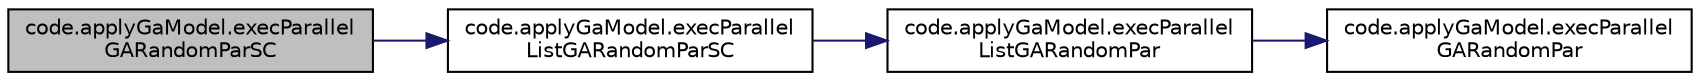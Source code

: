 digraph "code.applyGaModel.execParallelGARandomParSC"
{
  edge [fontname="Helvetica",fontsize="10",labelfontname="Helvetica",labelfontsize="10"];
  node [fontname="Helvetica",fontsize="10",shape=record];
  rankdir="LR";
  Node48 [label="code.applyGaModel.execParallel\lGARandomParSC",height=0.2,width=0.4,color="black", fillcolor="grey75", style="filled", fontcolor="black"];
  Node48 -> Node49 [color="midnightblue",fontsize="10",style="solid",fontname="Helvetica"];
  Node49 [label="code.applyGaModel.execParallel\lListGARandomParSC",height=0.2,width=0.4,color="black", fillcolor="white", style="filled",URL="$namespacecode_1_1apply_ga_model.html#aed9039f3ef73e2b718ae62a0e2e40b0e"];
  Node49 -> Node50 [color="midnightblue",fontsize="10",style="solid",fontname="Helvetica"];
  Node50 [label="code.applyGaModel.execParallel\lListGARandomPar",height=0.2,width=0.4,color="black", fillcolor="white", style="filled",URL="$namespacecode_1_1apply_ga_model.html#a03f8861e04a11502b257aca2939c80c9"];
  Node50 -> Node51 [color="midnightblue",fontsize="10",style="solid",fontname="Helvetica"];
  Node51 [label="code.applyGaModel.execParallel\lGARandomPar",height=0.2,width=0.4,color="black", fillcolor="white", style="filled",URL="$namespacecode_1_1apply_ga_model.html#abf58483d7e74e0d52aec7d2900fc2613"];
}
